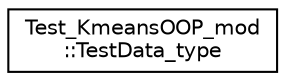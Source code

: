 digraph "Graphical Class Hierarchy"
{
 // LATEX_PDF_SIZE
  edge [fontname="Helvetica",fontsize="10",labelfontname="Helvetica",labelfontsize="10"];
  node [fontname="Helvetica",fontsize="10",shape=record];
  rankdir="LR";
  Node0 [label="Test_KmeansOOP_mod\l::TestData_type",height=0.2,width=0.4,color="black", fillcolor="white", style="filled",URL="$structTest__KmeansOOP__mod_1_1TestData__type.html",tooltip=" "];
}
